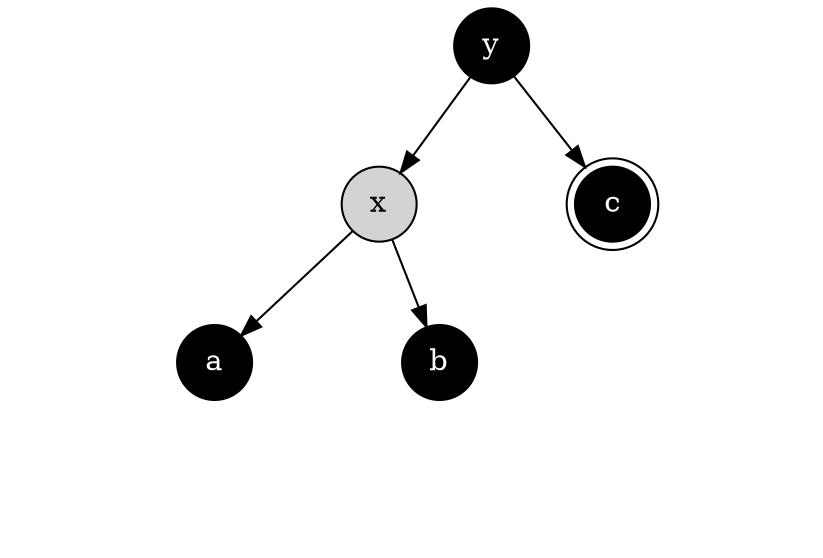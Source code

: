 digraph G{
	node[shape=circle]
	ay[label="y", style=filled, fillcolor=black, fontcolor=white];
	ax[label="x", style=filled, fillcolor=lightgray, fontcolor=black];
	aa[label="a", style=filled, fillcolor=black, fontcolor=white];
	nilaal[label="", style=invis];
	nilaar[label="", style=invis];
	nilaam[label="", style=invis];
	aa->nilaal[style=invis];
	aa->nilaam[style=invis];
	aa->nilaar[style=invis];
	{rank=same nilaal->nilaam->nilaar[style=invis]}
	ab[label="b", style=filled, fillcolor=black, fontcolor=white];
	nilabl[label="", style=invis];
	nilabr[label="", style=invis];
	nilabm[label="", style=invis];
	ab->nilabl[style=invis];
	ab->nilabm[style=invis];
	ab->nilabr[style=invis];
	{rank=same nilabl->nilabm->nilabr[style=invis]}
	nilaxm[label="", style=invis];
	ax->aa
	ax->nilaxm[style=invis];
	ax->ab
	{rank=same aa->nilaxm->ab[style=invis]}
	ac[label="c", style=filled, fillcolor=black, fontcolor=white, peripheries=2];
	nilacl[label="", style=invis];
	nilacr[label="", style=invis];
	nilacm[label="", style=invis];
	ac->nilacl[style=invis];
	ac->nilacm[style=invis];
	ac->nilacr[style=invis];
	{rank=same nilacl->nilacm->nilacr[style=invis]}
	nilaym[label="", style=invis];
	ay->ax
	ay->nilaym[style=invis];
	ay->ac
	{rank=same ax->nilaym->ac[style=invis]}
}